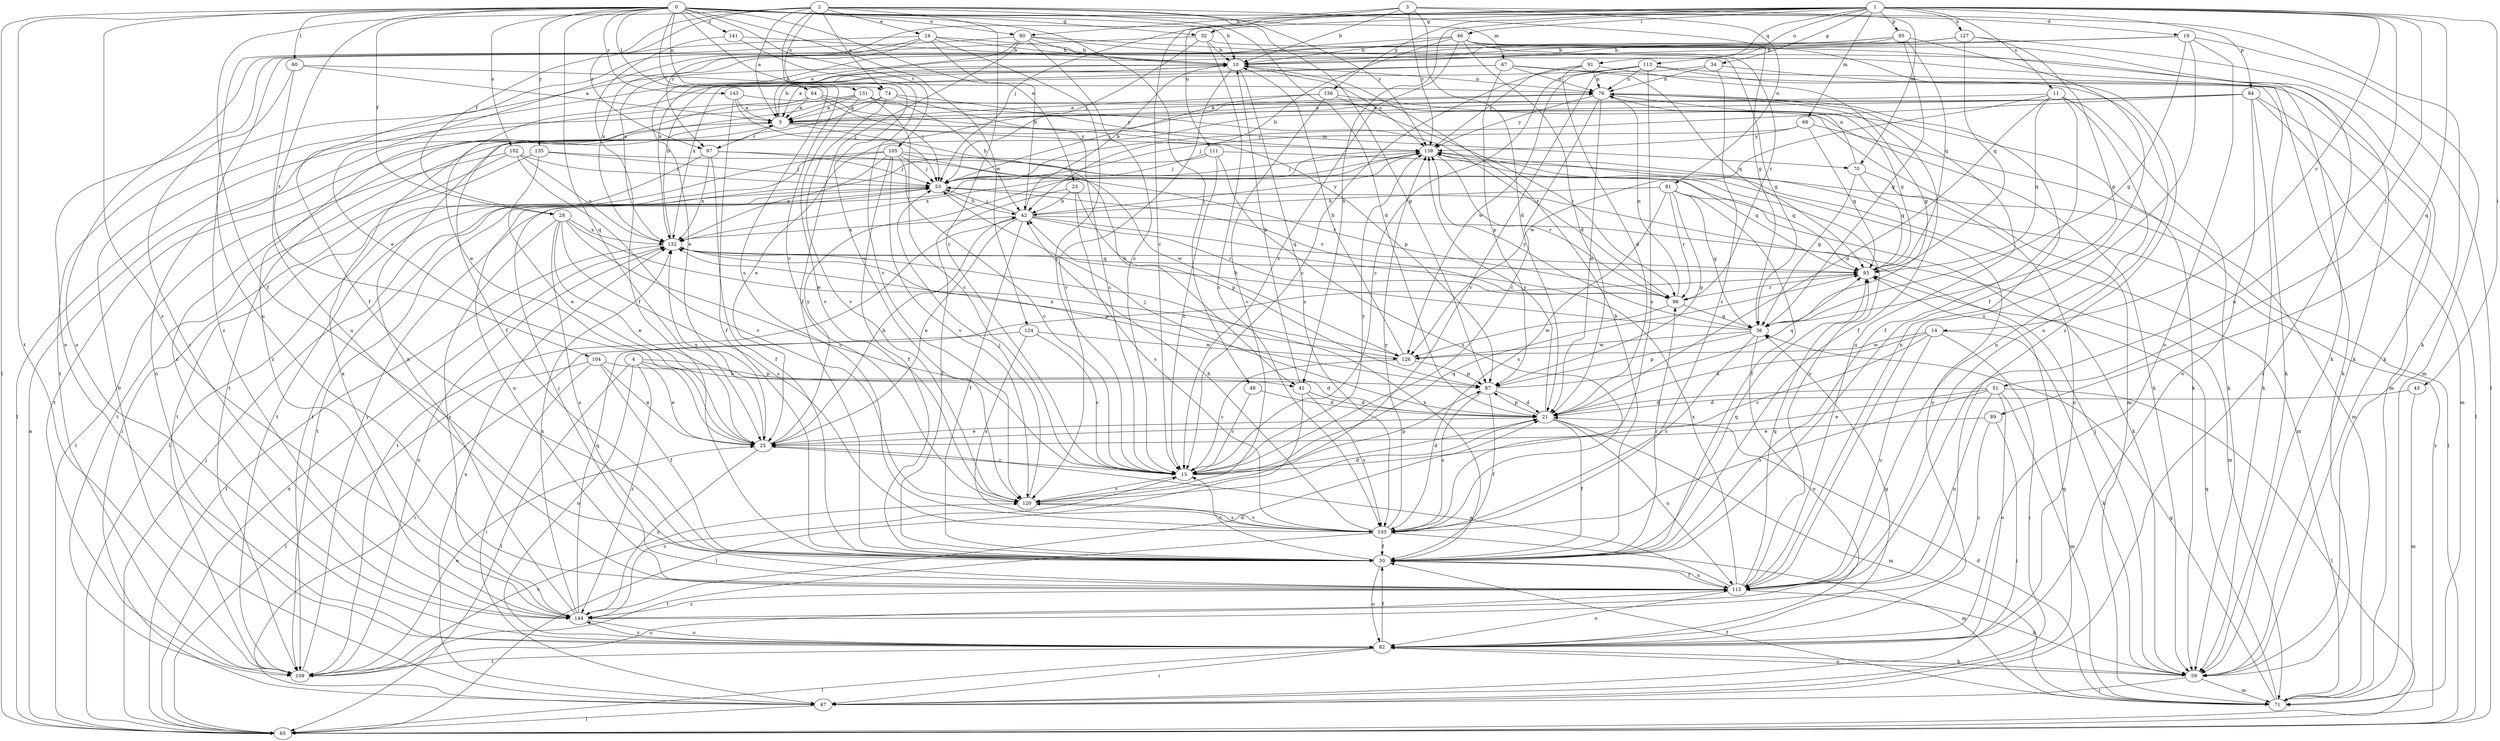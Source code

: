 strict digraph  {
0;
1;
2;
3;
4;
5;
10;
11;
14;
15;
19;
21;
23;
24;
25;
28;
30;
32;
34;
36;
41;
42;
43;
46;
47;
48;
51;
53;
59;
60;
64;
65;
67;
68;
70;
71;
74;
76;
80;
81;
82;
84;
85;
87;
89;
91;
93;
97;
98;
102;
103;
104;
105;
109;
111;
113;
115;
120;
124;
126;
127;
131;
132;
135;
136;
138;
141;
143;
144;
0 -> 10  [label=b];
0 -> 19  [label=d];
0 -> 23  [label=e];
0 -> 28  [label=f];
0 -> 32  [label=g];
0 -> 48  [label=j];
0 -> 59  [label=k];
0 -> 60  [label=l];
0 -> 64  [label=l];
0 -> 65  [label=l];
0 -> 67  [label=m];
0 -> 74  [label=n];
0 -> 80  [label=o];
0 -> 102  [label=s];
0 -> 103  [label=s];
0 -> 104  [label=t];
0 -> 105  [label=t];
0 -> 109  [label=t];
0 -> 120  [label=v];
0 -> 124  [label=w];
0 -> 135  [label=y];
0 -> 141  [label=z];
0 -> 143  [label=z];
0 -> 144  [label=z];
0 -> 25  [label=q];
1 -> 11  [label=c];
1 -> 14  [label=c];
1 -> 32  [label=g];
1 -> 34  [label=g];
1 -> 41  [label=h];
1 -> 43  [label=i];
1 -> 46  [label=i];
1 -> 51  [label=j];
1 -> 53  [label=j];
1 -> 68  [label=m];
1 -> 84  [label=p];
1 -> 85  [label=p];
1 -> 89  [label=q];
1 -> 91  [label=q];
1 -> 97  [label=r];
1 -> 111  [label=u];
1 -> 113  [label=u];
1 -> 115  [label=u];
1 -> 127  [label=x];
1 -> 136  [label=y];
2 -> 5  [label=a];
2 -> 15  [label=c];
2 -> 21  [label=d];
2 -> 24  [label=e];
2 -> 28  [label=f];
2 -> 30  [label=f];
2 -> 36  [label=g];
2 -> 74  [label=n];
2 -> 87  [label=p];
2 -> 97  [label=r];
2 -> 120  [label=v];
2 -> 131  [label=x];
2 -> 138  [label=y];
3 -> 10  [label=b];
3 -> 15  [label=c];
3 -> 21  [label=d];
3 -> 70  [label=m];
3 -> 80  [label=o];
3 -> 81  [label=o];
3 -> 138  [label=y];
4 -> 21  [label=d];
4 -> 25  [label=e];
4 -> 41  [label=h];
4 -> 65  [label=l];
4 -> 82  [label=o];
4 -> 144  [label=z];
5 -> 10  [label=b];
5 -> 41  [label=h];
5 -> 70  [label=m];
5 -> 97  [label=r];
5 -> 109  [label=t];
5 -> 138  [label=y];
10 -> 76  [label=n];
10 -> 103  [label=s];
10 -> 109  [label=t];
10 -> 120  [label=v];
10 -> 138  [label=y];
11 -> 5  [label=a];
11 -> 21  [label=d];
11 -> 30  [label=f];
11 -> 59  [label=k];
11 -> 93  [label=q];
11 -> 115  [label=u];
11 -> 126  [label=w];
14 -> 15  [label=c];
14 -> 21  [label=d];
14 -> 47  [label=i];
14 -> 59  [label=k];
14 -> 115  [label=u];
14 -> 126  [label=w];
15 -> 21  [label=d];
15 -> 87  [label=p];
15 -> 93  [label=q];
15 -> 120  [label=v];
15 -> 138  [label=y];
19 -> 10  [label=b];
19 -> 36  [label=g];
19 -> 71  [label=m];
19 -> 82  [label=o];
19 -> 115  [label=u];
19 -> 144  [label=z];
21 -> 25  [label=e];
21 -> 30  [label=f];
21 -> 53  [label=j];
21 -> 71  [label=m];
21 -> 87  [label=p];
21 -> 115  [label=u];
21 -> 138  [label=y];
23 -> 30  [label=f];
23 -> 42  [label=h];
23 -> 87  [label=p];
23 -> 103  [label=s];
24 -> 10  [label=b];
24 -> 15  [label=c];
24 -> 25  [label=e];
24 -> 30  [label=f];
24 -> 42  [label=h];
24 -> 59  [label=k];
24 -> 115  [label=u];
25 -> 15  [label=c];
25 -> 42  [label=h];
25 -> 132  [label=x];
25 -> 138  [label=y];
25 -> 144  [label=z];
28 -> 15  [label=c];
28 -> 25  [label=e];
28 -> 103  [label=s];
28 -> 115  [label=u];
28 -> 126  [label=w];
28 -> 132  [label=x];
28 -> 144  [label=z];
30 -> 10  [label=b];
30 -> 15  [label=c];
30 -> 82  [label=o];
30 -> 93  [label=q];
30 -> 98  [label=r];
30 -> 115  [label=u];
30 -> 132  [label=x];
32 -> 10  [label=b];
32 -> 53  [label=j];
32 -> 59  [label=k];
32 -> 82  [label=o];
32 -> 103  [label=s];
34 -> 59  [label=k];
34 -> 76  [label=n];
34 -> 103  [label=s];
34 -> 120  [label=v];
36 -> 42  [label=h];
36 -> 82  [label=o];
36 -> 87  [label=p];
36 -> 103  [label=s];
36 -> 126  [label=w];
36 -> 138  [label=y];
41 -> 10  [label=b];
41 -> 21  [label=d];
41 -> 65  [label=l];
41 -> 103  [label=s];
42 -> 10  [label=b];
42 -> 25  [label=e];
42 -> 30  [label=f];
42 -> 53  [label=j];
42 -> 71  [label=m];
42 -> 93  [label=q];
42 -> 98  [label=r];
42 -> 109  [label=t];
42 -> 132  [label=x];
42 -> 138  [label=y];
43 -> 21  [label=d];
43 -> 71  [label=m];
46 -> 10  [label=b];
46 -> 15  [label=c];
46 -> 21  [label=d];
46 -> 42  [label=h];
46 -> 47  [label=i];
46 -> 98  [label=r];
46 -> 132  [label=x];
46 -> 144  [label=z];
47 -> 10  [label=b];
47 -> 65  [label=l];
47 -> 93  [label=q];
47 -> 132  [label=x];
48 -> 15  [label=c];
48 -> 21  [label=d];
51 -> 21  [label=d];
51 -> 25  [label=e];
51 -> 65  [label=l];
51 -> 71  [label=m];
51 -> 82  [label=o];
51 -> 103  [label=s];
51 -> 115  [label=u];
53 -> 42  [label=h];
53 -> 98  [label=r];
53 -> 109  [label=t];
53 -> 115  [label=u];
59 -> 47  [label=i];
59 -> 53  [label=j];
59 -> 71  [label=m];
59 -> 82  [label=o];
60 -> 5  [label=a];
60 -> 76  [label=n];
60 -> 115  [label=u];
60 -> 144  [label=z];
64 -> 5  [label=a];
64 -> 53  [label=j];
64 -> 82  [label=o];
64 -> 87  [label=p];
64 -> 98  [label=r];
64 -> 144  [label=z];
65 -> 5  [label=a];
65 -> 53  [label=j];
65 -> 132  [label=x];
65 -> 138  [label=y];
67 -> 5  [label=a];
67 -> 25  [label=e];
67 -> 59  [label=k];
67 -> 76  [label=n];
67 -> 87  [label=p];
67 -> 93  [label=q];
68 -> 53  [label=j];
68 -> 71  [label=m];
68 -> 93  [label=q];
68 -> 138  [label=y];
70 -> 36  [label=g];
70 -> 76  [label=n];
70 -> 82  [label=o];
70 -> 93  [label=q];
71 -> 21  [label=d];
71 -> 30  [label=f];
71 -> 36  [label=g];
71 -> 93  [label=q];
74 -> 5  [label=a];
74 -> 15  [label=c];
74 -> 30  [label=f];
74 -> 120  [label=v];
74 -> 138  [label=y];
76 -> 5  [label=a];
76 -> 15  [label=c];
76 -> 21  [label=d];
76 -> 30  [label=f];
76 -> 93  [label=q];
76 -> 115  [label=u];
76 -> 138  [label=y];
80 -> 5  [label=a];
80 -> 10  [label=b];
80 -> 15  [label=c];
80 -> 30  [label=f];
80 -> 36  [label=g];
80 -> 59  [label=k];
80 -> 82  [label=o];
81 -> 30  [label=f];
81 -> 36  [label=g];
81 -> 42  [label=h];
81 -> 59  [label=k];
81 -> 87  [label=p];
81 -> 98  [label=r];
81 -> 103  [label=s];
82 -> 30  [label=f];
82 -> 36  [label=g];
82 -> 47  [label=i];
82 -> 59  [label=k];
82 -> 65  [label=l];
82 -> 109  [label=t];
82 -> 138  [label=y];
82 -> 144  [label=z];
84 -> 5  [label=a];
84 -> 25  [label=e];
84 -> 53  [label=j];
84 -> 59  [label=k];
84 -> 65  [label=l];
84 -> 71  [label=m];
84 -> 82  [label=o];
84 -> 109  [label=t];
85 -> 10  [label=b];
85 -> 25  [label=e];
85 -> 30  [label=f];
85 -> 36  [label=g];
85 -> 93  [label=q];
85 -> 132  [label=x];
87 -> 21  [label=d];
87 -> 30  [label=f];
87 -> 93  [label=q];
87 -> 103  [label=s];
89 -> 25  [label=e];
89 -> 47  [label=i];
89 -> 144  [label=z];
91 -> 15  [label=c];
91 -> 21  [label=d];
91 -> 36  [label=g];
91 -> 76  [label=n];
91 -> 138  [label=y];
93 -> 98  [label=r];
97 -> 30  [label=f];
97 -> 53  [label=j];
97 -> 98  [label=r];
97 -> 109  [label=t];
97 -> 132  [label=x];
98 -> 36  [label=g];
98 -> 76  [label=n];
98 -> 126  [label=w];
102 -> 53  [label=j];
102 -> 65  [label=l];
102 -> 109  [label=t];
102 -> 120  [label=v];
102 -> 132  [label=x];
103 -> 30  [label=f];
103 -> 42  [label=h];
103 -> 71  [label=m];
103 -> 109  [label=t];
103 -> 120  [label=v];
103 -> 138  [label=y];
104 -> 25  [label=e];
104 -> 30  [label=f];
104 -> 47  [label=i];
104 -> 65  [label=l];
104 -> 87  [label=p];
105 -> 15  [label=c];
105 -> 30  [label=f];
105 -> 53  [label=j];
105 -> 65  [label=l];
105 -> 93  [label=q];
105 -> 109  [label=t];
105 -> 120  [label=v];
105 -> 126  [label=w];
105 -> 132  [label=x];
109 -> 25  [label=e];
109 -> 115  [label=u];
109 -> 120  [label=v];
109 -> 132  [label=x];
109 -> 138  [label=y];
111 -> 15  [label=c];
111 -> 53  [label=j];
111 -> 65  [label=l];
111 -> 103  [label=s];
111 -> 109  [label=t];
113 -> 15  [label=c];
113 -> 71  [label=m];
113 -> 76  [label=n];
113 -> 103  [label=s];
113 -> 115  [label=u];
113 -> 126  [label=w];
113 -> 132  [label=x];
115 -> 25  [label=e];
115 -> 30  [label=f];
115 -> 53  [label=j];
115 -> 59  [label=k];
115 -> 76  [label=n];
115 -> 82  [label=o];
115 -> 93  [label=q];
115 -> 132  [label=x];
115 -> 138  [label=y];
115 -> 144  [label=z];
120 -> 21  [label=d];
120 -> 53  [label=j];
120 -> 103  [label=s];
124 -> 15  [label=c];
124 -> 47  [label=i];
124 -> 103  [label=s];
124 -> 126  [label=w];
126 -> 10  [label=b];
126 -> 15  [label=c];
126 -> 87  [label=p];
126 -> 132  [label=x];
127 -> 10  [label=b];
127 -> 36  [label=g];
127 -> 65  [label=l];
127 -> 93  [label=q];
127 -> 132  [label=x];
131 -> 5  [label=a];
131 -> 15  [label=c];
131 -> 42  [label=h];
131 -> 65  [label=l];
131 -> 71  [label=m];
131 -> 120  [label=v];
131 -> 144  [label=z];
132 -> 10  [label=b];
132 -> 65  [label=l];
132 -> 87  [label=p];
132 -> 93  [label=q];
135 -> 25  [label=e];
135 -> 47  [label=i];
135 -> 53  [label=j];
135 -> 93  [label=q];
136 -> 5  [label=a];
136 -> 53  [label=j];
136 -> 59  [label=k];
136 -> 98  [label=r];
136 -> 120  [label=v];
138 -> 53  [label=j];
138 -> 71  [label=m];
138 -> 98  [label=r];
138 -> 132  [label=x];
141 -> 10  [label=b];
141 -> 30  [label=f];
141 -> 120  [label=v];
143 -> 5  [label=a];
143 -> 30  [label=f];
143 -> 53  [label=j];
143 -> 59  [label=k];
144 -> 5  [label=a];
144 -> 15  [label=c];
144 -> 21  [label=d];
144 -> 76  [label=n];
144 -> 82  [label=o];
144 -> 93  [label=q];
144 -> 132  [label=x];
}
